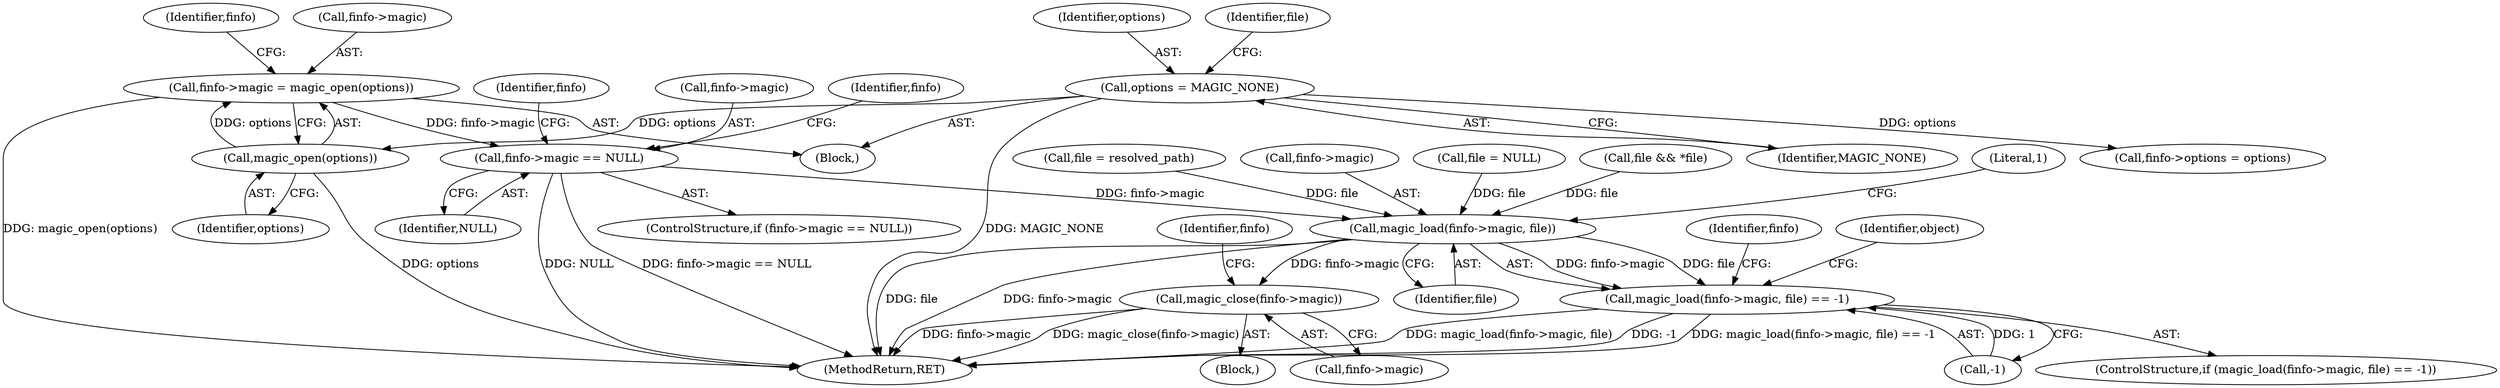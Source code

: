 digraph "0_php_4435b9142ff9813845d5c97ab29a5d637bedb257_0@API" {
"1000192" [label="(Call,finfo->magic = magic_open(options))"];
"1000196" [label="(Call,magic_open(options))"];
"1000116" [label="(Call,options = MAGIC_NONE)"];
"1000199" [label="(Call,finfo->magic == NULL)"];
"1000212" [label="(Call,magic_load(finfo->magic, file))"];
"1000211" [label="(Call,magic_load(finfo->magic, file) == -1)"];
"1000220" [label="(Call,magic_close(finfo->magic))"];
"1000211" [label="(Call,magic_load(finfo->magic, file) == -1)"];
"1000161" [label="(Call,file = NULL)"];
"1000219" [label="(Block,)"];
"1000216" [label="(Identifier,file)"];
"1000198" [label="(ControlStructure,if (finfo->magic == NULL))"];
"1000200" [label="(Call,finfo->magic)"];
"1000197" [label="(Identifier,options)"];
"1000230" [label="(Identifier,object)"];
"1000116" [label="(Call,options = MAGIC_NONE)"];
"1000222" [label="(Identifier,finfo)"];
"1000166" [label="(Call,file && *file)"];
"1000221" [label="(Call,finfo->magic)"];
"1000201" [label="(Identifier,finfo)"];
"1000196" [label="(Call,magic_open(options))"];
"1000187" [label="(Call,finfo->options = options)"];
"1000212" [label="(Call,magic_load(finfo->magic, file))"];
"1000192" [label="(Call,finfo->magic = magic_open(options))"];
"1000206" [label="(Identifier,finfo)"];
"1000218" [label="(Literal,1)"];
"1000117" [label="(Identifier,options)"];
"1000121" [label="(Identifier,file)"];
"1000214" [label="(Identifier,finfo)"];
"1000220" [label="(Call,magic_close(finfo->magic))"];
"1000179" [label="(Call,file = resolved_path)"];
"1000203" [label="(Identifier,NULL)"];
"1000213" [label="(Call,finfo->magic)"];
"1000225" [label="(Identifier,finfo)"];
"1000210" [label="(ControlStructure,if (magic_load(finfo->magic, file) == -1))"];
"1000114" [label="(Block,)"];
"1000241" [label="(MethodReturn,RET)"];
"1000199" [label="(Call,finfo->magic == NULL)"];
"1000193" [label="(Call,finfo->magic)"];
"1000118" [label="(Identifier,MAGIC_NONE)"];
"1000217" [label="(Call,-1)"];
"1000192" -> "1000114"  [label="AST: "];
"1000192" -> "1000196"  [label="CFG: "];
"1000193" -> "1000192"  [label="AST: "];
"1000196" -> "1000192"  [label="AST: "];
"1000201" -> "1000192"  [label="CFG: "];
"1000192" -> "1000241"  [label="DDG: magic_open(options)"];
"1000196" -> "1000192"  [label="DDG: options"];
"1000192" -> "1000199"  [label="DDG: finfo->magic"];
"1000196" -> "1000197"  [label="CFG: "];
"1000197" -> "1000196"  [label="AST: "];
"1000196" -> "1000241"  [label="DDG: options"];
"1000116" -> "1000196"  [label="DDG: options"];
"1000116" -> "1000114"  [label="AST: "];
"1000116" -> "1000118"  [label="CFG: "];
"1000117" -> "1000116"  [label="AST: "];
"1000118" -> "1000116"  [label="AST: "];
"1000121" -> "1000116"  [label="CFG: "];
"1000116" -> "1000241"  [label="DDG: MAGIC_NONE"];
"1000116" -> "1000187"  [label="DDG: options"];
"1000199" -> "1000198"  [label="AST: "];
"1000199" -> "1000203"  [label="CFG: "];
"1000200" -> "1000199"  [label="AST: "];
"1000203" -> "1000199"  [label="AST: "];
"1000206" -> "1000199"  [label="CFG: "];
"1000214" -> "1000199"  [label="CFG: "];
"1000199" -> "1000241"  [label="DDG: NULL"];
"1000199" -> "1000241"  [label="DDG: finfo->magic == NULL"];
"1000199" -> "1000212"  [label="DDG: finfo->magic"];
"1000212" -> "1000211"  [label="AST: "];
"1000212" -> "1000216"  [label="CFG: "];
"1000213" -> "1000212"  [label="AST: "];
"1000216" -> "1000212"  [label="AST: "];
"1000218" -> "1000212"  [label="CFG: "];
"1000212" -> "1000241"  [label="DDG: file"];
"1000212" -> "1000241"  [label="DDG: finfo->magic"];
"1000212" -> "1000211"  [label="DDG: finfo->magic"];
"1000212" -> "1000211"  [label="DDG: file"];
"1000166" -> "1000212"  [label="DDG: file"];
"1000179" -> "1000212"  [label="DDG: file"];
"1000161" -> "1000212"  [label="DDG: file"];
"1000212" -> "1000220"  [label="DDG: finfo->magic"];
"1000211" -> "1000210"  [label="AST: "];
"1000211" -> "1000217"  [label="CFG: "];
"1000217" -> "1000211"  [label="AST: "];
"1000222" -> "1000211"  [label="CFG: "];
"1000230" -> "1000211"  [label="CFG: "];
"1000211" -> "1000241"  [label="DDG: magic_load(finfo->magic, file)"];
"1000211" -> "1000241"  [label="DDG: -1"];
"1000211" -> "1000241"  [label="DDG: magic_load(finfo->magic, file) == -1"];
"1000217" -> "1000211"  [label="DDG: 1"];
"1000220" -> "1000219"  [label="AST: "];
"1000220" -> "1000221"  [label="CFG: "];
"1000221" -> "1000220"  [label="AST: "];
"1000225" -> "1000220"  [label="CFG: "];
"1000220" -> "1000241"  [label="DDG: finfo->magic"];
"1000220" -> "1000241"  [label="DDG: magic_close(finfo->magic)"];
}
